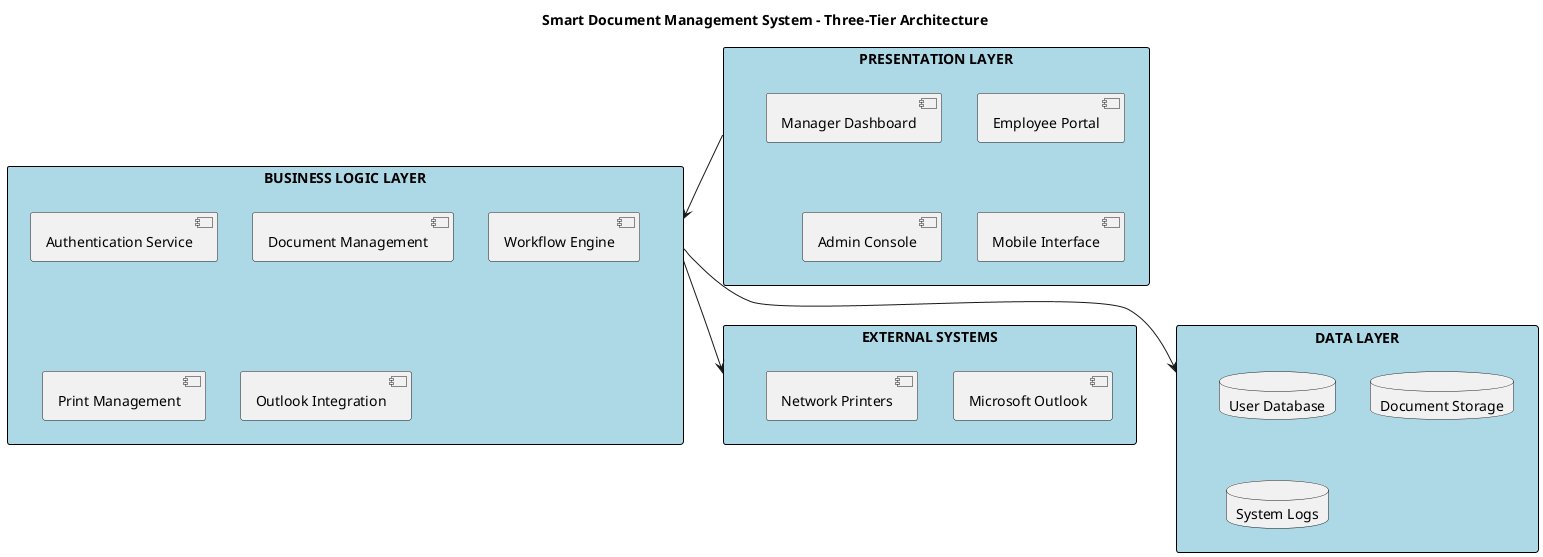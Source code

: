 @startuml SmartDocumentSystemArchitecture

title Smart Document Management System - Three-Tier Architecture

skinparam rectangle {
    BackgroundColor LightBlue
    BorderColor Black
}

rectangle "PRESENTATION LAYER" as PL {
    [Employee Portal]
    [Manager Dashboard] 
    [Admin Console]
    [Mobile Interface]
}

rectangle "BUSINESS LOGIC LAYER" as BL {
    [Authentication Service]
    [Document Management]
    [Workflow Engine]
    [Print Management]
    [Outlook Integration]
}

rectangle "DATA LAYER" as DL {
    database "User Database"
    database "Document Storage"
    database "System Logs"
}

rectangle "EXTERNAL SYSTEMS" as EX {
    [Microsoft Outlook]
    [Network Printers]
}

PL --> BL
BL --> DL
BL --> EX

@enduml